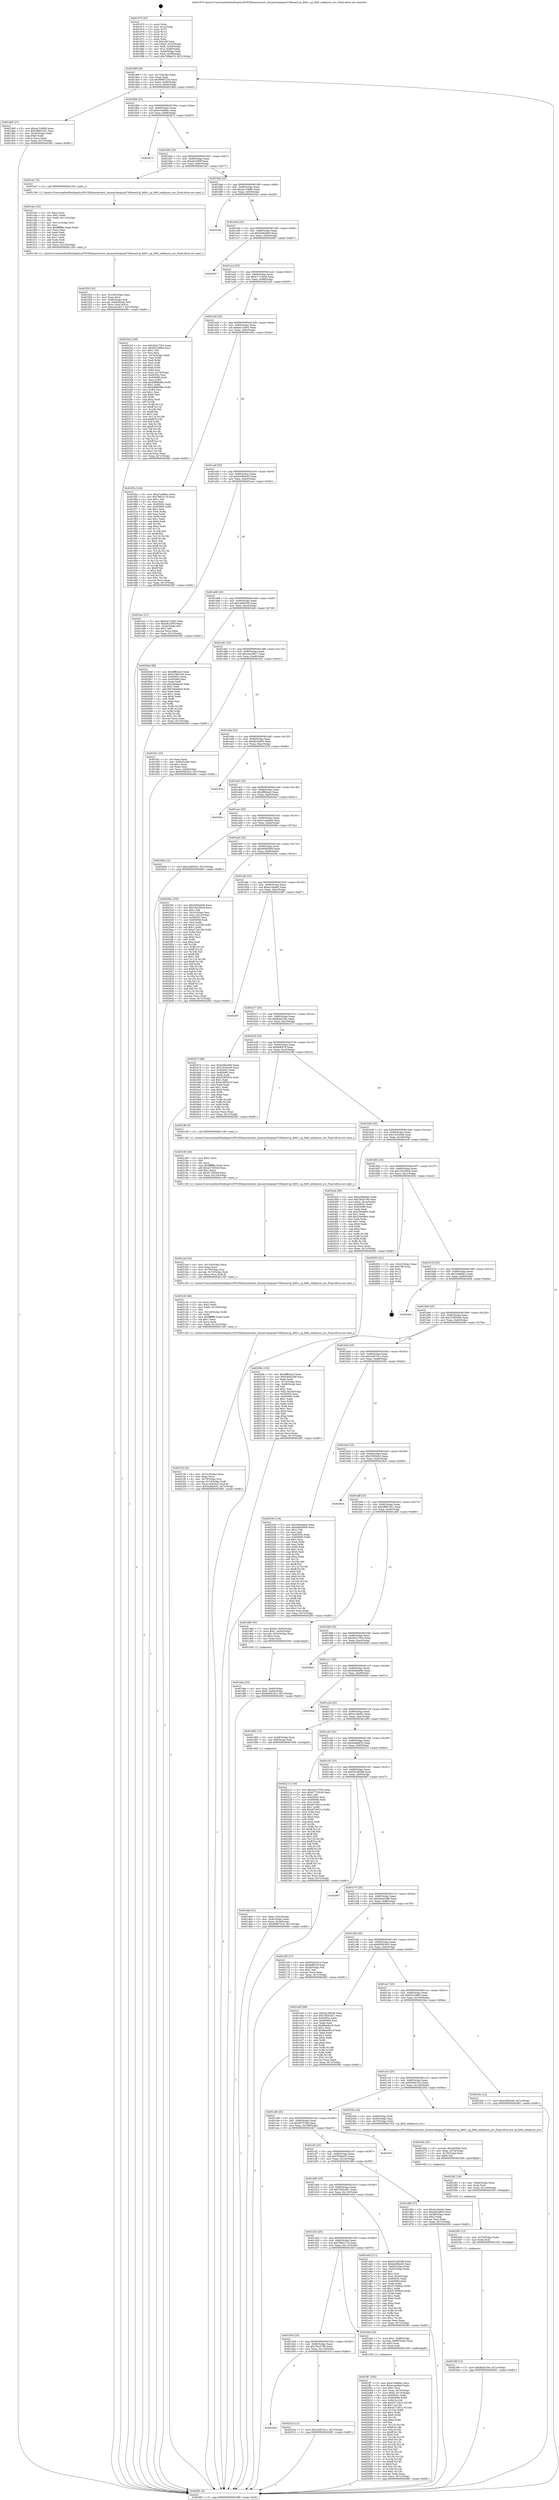 digraph "0x401970" {
  label = "0x401970 (/mnt/c/Users/mathe/Desktop/tcc/POCII/binaries/extr_linuxarchmipsjz4740board-qi_lb60.c_qi_lb60_ooblayout_ecc_Final-ollvm.out::main(0))"
  labelloc = "t"
  node[shape=record]

  Entry [label="",width=0.3,height=0.3,shape=circle,fillcolor=black,style=filled]
  "0x40199f" [label="{
     0x40199f [26]\l
     | [instrs]\l
     &nbsp;&nbsp;0x40199f \<+3\>: mov -0x7c(%rbp),%eax\l
     &nbsp;&nbsp;0x4019a2 \<+2\>: mov %eax,%ecx\l
     &nbsp;&nbsp;0x4019a4 \<+6\>: sub $0x99907254,%ecx\l
     &nbsp;&nbsp;0x4019aa \<+3\>: mov %eax,-0x80(%rbp)\l
     &nbsp;&nbsp;0x4019ad \<+6\>: mov %ecx,-0x84(%rbp)\l
     &nbsp;&nbsp;0x4019b3 \<+6\>: je 0000000000401db5 \<main+0x445\>\l
  }"]
  "0x401db5" [label="{
     0x401db5 [27]\l
     | [instrs]\l
     &nbsp;&nbsp;0x401db5 \<+5\>: mov $0xaa7c3b9b,%eax\l
     &nbsp;&nbsp;0x401dba \<+5\>: mov $0x29897a51,%ecx\l
     &nbsp;&nbsp;0x401dbf \<+3\>: mov -0x34(%rbp),%edx\l
     &nbsp;&nbsp;0x401dc2 \<+3\>: cmp $0x0,%edx\l
     &nbsp;&nbsp;0x401dc5 \<+3\>: cmove %ecx,%eax\l
     &nbsp;&nbsp;0x401dc8 \<+3\>: mov %eax,-0x7c(%rbp)\l
     &nbsp;&nbsp;0x401dcb \<+5\>: jmp 00000000004026f1 \<main+0xd81\>\l
  }"]
  "0x4019b9" [label="{
     0x4019b9 [25]\l
     | [instrs]\l
     &nbsp;&nbsp;0x4019b9 \<+5\>: jmp 00000000004019be \<main+0x4e\>\l
     &nbsp;&nbsp;0x4019be \<+3\>: mov -0x80(%rbp),%eax\l
     &nbsp;&nbsp;0x4019c1 \<+5\>: sub $0xa7e468ec,%eax\l
     &nbsp;&nbsp;0x4019c6 \<+6\>: mov %eax,-0x88(%rbp)\l
     &nbsp;&nbsp;0x4019cc \<+6\>: je 0000000000402673 \<main+0xd03\>\l
  }"]
  Exit [label="",width=0.3,height=0.3,shape=circle,fillcolor=black,style=filled,peripheries=2]
  "0x402673" [label="{
     0x402673\l
  }", style=dashed]
  "0x4019d2" [label="{
     0x4019d2 [25]\l
     | [instrs]\l
     &nbsp;&nbsp;0x4019d2 \<+5\>: jmp 00000000004019d7 \<main+0x67\>\l
     &nbsp;&nbsp;0x4019d7 \<+3\>: mov -0x80(%rbp),%eax\l
     &nbsp;&nbsp;0x4019da \<+5\>: sub $0xa8c25f5f,%eax\l
     &nbsp;&nbsp;0x4019df \<+6\>: mov %eax,-0x8c(%rbp)\l
     &nbsp;&nbsp;0x4019e5 \<+6\>: je 0000000000401ee7 \<main+0x577\>\l
  }"]
  "0x401d56" [label="{
     0x401d56\l
  }", style=dashed]
  "0x401ee7" [label="{
     0x401ee7 [5]\l
     | [instrs]\l
     &nbsp;&nbsp;0x401ee7 \<+5\>: call 0000000000401160 \<next_i\>\l
     | [calls]\l
     &nbsp;&nbsp;0x401160 \{1\} (/mnt/c/Users/mathe/Desktop/tcc/POCII/binaries/extr_linuxarchmipsjz4740board-qi_lb60.c_qi_lb60_ooblayout_ecc_Final-ollvm.out::next_i)\l
  }"]
  "0x4019eb" [label="{
     0x4019eb [25]\l
     | [instrs]\l
     &nbsp;&nbsp;0x4019eb \<+5\>: jmp 00000000004019f0 \<main+0x80\>\l
     &nbsp;&nbsp;0x4019f0 \<+3\>: mov -0x80(%rbp),%eax\l
     &nbsp;&nbsp;0x4019f3 \<+5\>: sub $0xaa7c3b9b,%eax\l
     &nbsp;&nbsp;0x4019f8 \<+6\>: mov %eax,-0x90(%rbp)\l
     &nbsp;&nbsp;0x4019fe \<+6\>: je 00000000004023ab \<main+0xa3b\>\l
  }"]
  "0x40252a" [label="{
     0x40252a [12]\l
     | [instrs]\l
     &nbsp;&nbsp;0x40252a \<+7\>: movl $0x24d57b1c,-0x7c(%rbp)\l
     &nbsp;&nbsp;0x402531 \<+5\>: jmp 00000000004026f1 \<main+0xd81\>\l
  }"]
  "0x4023ab" [label="{
     0x4023ab\l
  }", style=dashed]
  "0x401a04" [label="{
     0x401a04 [25]\l
     | [instrs]\l
     &nbsp;&nbsp;0x401a04 \<+5\>: jmp 0000000000401a09 \<main+0x99\>\l
     &nbsp;&nbsp;0x401a09 \<+3\>: mov -0x80(%rbp),%eax\l
     &nbsp;&nbsp;0x401a0c \<+5\>: sub $0xb29ee0b0,%eax\l
     &nbsp;&nbsp;0x401a11 \<+6\>: mov %eax,-0x94(%rbp)\l
     &nbsp;&nbsp;0x401a17 \<+6\>: je 00000000004026d7 \<main+0xd67\>\l
  }"]
  "0x40239f" [label="{
     0x40239f [12]\l
     | [instrs]\l
     &nbsp;&nbsp;0x40239f \<+7\>: movl $0xfbad15bc,-0x7c(%rbp)\l
     &nbsp;&nbsp;0x4023a6 \<+5\>: jmp 00000000004026f1 \<main+0xd81\>\l
  }"]
  "0x4026d7" [label="{
     0x4026d7\l
  }", style=dashed]
  "0x401a1d" [label="{
     0x401a1d [25]\l
     | [instrs]\l
     &nbsp;&nbsp;0x401a1d \<+5\>: jmp 0000000000401a22 \<main+0xb2\>\l
     &nbsp;&nbsp;0x401a22 \<+3\>: mov -0x80(%rbp),%eax\l
     &nbsp;&nbsp;0x401a25 \<+5\>: sub $0xb7715b3d,%eax\l
     &nbsp;&nbsp;0x401a2a \<+6\>: mov %eax,-0x98(%rbp)\l
     &nbsp;&nbsp;0x401a30 \<+6\>: je 00000000004022a5 \<main+0x935\>\l
  }"]
  "0x402393" [label="{
     0x402393 [12]\l
     | [instrs]\l
     &nbsp;&nbsp;0x402393 \<+4\>: mov -0x70(%rbp),%rdx\l
     &nbsp;&nbsp;0x402397 \<+3\>: mov %rdx,%rdi\l
     &nbsp;&nbsp;0x40239a \<+5\>: call 0000000000401030 \<free@plt\>\l
     | [calls]\l
     &nbsp;&nbsp;0x401030 \{1\} (unknown)\l
  }"]
  "0x4022a5" [label="{
     0x4022a5 [169]\l
     | [instrs]\l
     &nbsp;&nbsp;0x4022a5 \<+5\>: mov $0x2b5c7554,%eax\l
     &nbsp;&nbsp;0x4022aa \<+5\>: mov $0x6321f9b0,%ecx\l
     &nbsp;&nbsp;0x4022af \<+2\>: mov $0x1,%dl\l
     &nbsp;&nbsp;0x4022b1 \<+2\>: xor %esi,%esi\l
     &nbsp;&nbsp;0x4022b3 \<+3\>: mov -0x74(%rbp),%edi\l
     &nbsp;&nbsp;0x4022b6 \<+3\>: mov %esi,%r8d\l
     &nbsp;&nbsp;0x4022b9 \<+3\>: sub %edi,%r8d\l
     &nbsp;&nbsp;0x4022bc \<+2\>: mov %esi,%edi\l
     &nbsp;&nbsp;0x4022be \<+3\>: sub $0x1,%edi\l
     &nbsp;&nbsp;0x4022c1 \<+3\>: add %edi,%r8d\l
     &nbsp;&nbsp;0x4022c4 \<+3\>: sub %r8d,%esi\l
     &nbsp;&nbsp;0x4022c7 \<+3\>: mov %esi,-0x74(%rbp)\l
     &nbsp;&nbsp;0x4022ca \<+7\>: mov 0x40505c,%esi\l
     &nbsp;&nbsp;0x4022d1 \<+7\>: mov 0x405060,%edi\l
     &nbsp;&nbsp;0x4022d8 \<+3\>: mov %esi,%r8d\l
     &nbsp;&nbsp;0x4022db \<+7\>: add $0xb988bd8a,%r8d\l
     &nbsp;&nbsp;0x4022e2 \<+4\>: sub $0x1,%r8d\l
     &nbsp;&nbsp;0x4022e6 \<+7\>: sub $0xb988bd8a,%r8d\l
     &nbsp;&nbsp;0x4022ed \<+4\>: imul %r8d,%esi\l
     &nbsp;&nbsp;0x4022f1 \<+3\>: and $0x1,%esi\l
     &nbsp;&nbsp;0x4022f4 \<+3\>: cmp $0x0,%esi\l
     &nbsp;&nbsp;0x4022f7 \<+4\>: sete %r9b\l
     &nbsp;&nbsp;0x4022fb \<+3\>: cmp $0xa,%edi\l
     &nbsp;&nbsp;0x4022fe \<+4\>: setl %r10b\l
     &nbsp;&nbsp;0x402302 \<+3\>: mov %r9b,%r11b\l
     &nbsp;&nbsp;0x402305 \<+4\>: xor $0xff,%r11b\l
     &nbsp;&nbsp;0x402309 \<+3\>: mov %r10b,%bl\l
     &nbsp;&nbsp;0x40230c \<+3\>: xor $0xff,%bl\l
     &nbsp;&nbsp;0x40230f \<+3\>: xor $0x1,%dl\l
     &nbsp;&nbsp;0x402312 \<+3\>: mov %r11b,%r14b\l
     &nbsp;&nbsp;0x402315 \<+4\>: and $0xff,%r14b\l
     &nbsp;&nbsp;0x402319 \<+3\>: and %dl,%r9b\l
     &nbsp;&nbsp;0x40231c \<+3\>: mov %bl,%r15b\l
     &nbsp;&nbsp;0x40231f \<+4\>: and $0xff,%r15b\l
     &nbsp;&nbsp;0x402323 \<+3\>: and %dl,%r10b\l
     &nbsp;&nbsp;0x402326 \<+3\>: or %r9b,%r14b\l
     &nbsp;&nbsp;0x402329 \<+3\>: or %r10b,%r15b\l
     &nbsp;&nbsp;0x40232c \<+3\>: xor %r15b,%r14b\l
     &nbsp;&nbsp;0x40232f \<+3\>: or %bl,%r11b\l
     &nbsp;&nbsp;0x402332 \<+4\>: xor $0xff,%r11b\l
     &nbsp;&nbsp;0x402336 \<+3\>: or $0x1,%dl\l
     &nbsp;&nbsp;0x402339 \<+3\>: and %dl,%r11b\l
     &nbsp;&nbsp;0x40233c \<+3\>: or %r11b,%r14b\l
     &nbsp;&nbsp;0x40233f \<+4\>: test $0x1,%r14b\l
     &nbsp;&nbsp;0x402343 \<+3\>: cmovne %ecx,%eax\l
     &nbsp;&nbsp;0x402346 \<+3\>: mov %eax,-0x7c(%rbp)\l
     &nbsp;&nbsp;0x402349 \<+5\>: jmp 00000000004026f1 \<main+0xd81\>\l
  }"]
  "0x401a36" [label="{
     0x401a36 [25]\l
     | [instrs]\l
     &nbsp;&nbsp;0x401a36 \<+5\>: jmp 0000000000401a3b \<main+0xcb\>\l
     &nbsp;&nbsp;0x401a3b \<+3\>: mov -0x80(%rbp),%eax\l
     &nbsp;&nbsp;0x401a3e \<+5\>: sub $0xbac7a403,%eax\l
     &nbsp;&nbsp;0x401a43 \<+6\>: mov %eax,-0x9c(%rbp)\l
     &nbsp;&nbsp;0x401a49 \<+6\>: je 0000000000401f5a \<main+0x5ea\>\l
  }"]
  "0x402381" [label="{
     0x402381 [18]\l
     | [instrs]\l
     &nbsp;&nbsp;0x402381 \<+4\>: mov -0x60(%rbp),%rdx\l
     &nbsp;&nbsp;0x402385 \<+3\>: mov %rdx,%rdi\l
     &nbsp;&nbsp;0x402388 \<+6\>: mov %eax,-0x130(%rbp)\l
     &nbsp;&nbsp;0x40238e \<+5\>: call 0000000000401030 \<free@plt\>\l
     | [calls]\l
     &nbsp;&nbsp;0x401030 \{1\} (unknown)\l
  }"]
  "0x401f5a" [label="{
     0x401f5a [134]\l
     | [instrs]\l
     &nbsp;&nbsp;0x401f5a \<+5\>: mov $0xa7e468ec,%eax\l
     &nbsp;&nbsp;0x401f5f \<+5\>: mov $0x78651c7d,%ecx\l
     &nbsp;&nbsp;0x401f64 \<+2\>: mov $0x1,%dl\l
     &nbsp;&nbsp;0x401f66 \<+2\>: xor %esi,%esi\l
     &nbsp;&nbsp;0x401f68 \<+7\>: mov 0x40505c,%edi\l
     &nbsp;&nbsp;0x401f6f \<+8\>: mov 0x405060,%r8d\l
     &nbsp;&nbsp;0x401f77 \<+3\>: sub $0x1,%esi\l
     &nbsp;&nbsp;0x401f7a \<+3\>: mov %edi,%r9d\l
     &nbsp;&nbsp;0x401f7d \<+3\>: add %esi,%r9d\l
     &nbsp;&nbsp;0x401f80 \<+4\>: imul %r9d,%edi\l
     &nbsp;&nbsp;0x401f84 \<+3\>: and $0x1,%edi\l
     &nbsp;&nbsp;0x401f87 \<+3\>: cmp $0x0,%edi\l
     &nbsp;&nbsp;0x401f8a \<+4\>: sete %r10b\l
     &nbsp;&nbsp;0x401f8e \<+4\>: cmp $0xa,%r8d\l
     &nbsp;&nbsp;0x401f92 \<+4\>: setl %r11b\l
     &nbsp;&nbsp;0x401f96 \<+3\>: mov %r10b,%bl\l
     &nbsp;&nbsp;0x401f99 \<+3\>: xor $0xff,%bl\l
     &nbsp;&nbsp;0x401f9c \<+3\>: mov %r11b,%r14b\l
     &nbsp;&nbsp;0x401f9f \<+4\>: xor $0xff,%r14b\l
     &nbsp;&nbsp;0x401fa3 \<+3\>: xor $0x1,%dl\l
     &nbsp;&nbsp;0x401fa6 \<+3\>: mov %bl,%r15b\l
     &nbsp;&nbsp;0x401fa9 \<+4\>: and $0xff,%r15b\l
     &nbsp;&nbsp;0x401fad \<+3\>: and %dl,%r10b\l
     &nbsp;&nbsp;0x401fb0 \<+3\>: mov %r14b,%r12b\l
     &nbsp;&nbsp;0x401fb3 \<+4\>: and $0xff,%r12b\l
     &nbsp;&nbsp;0x401fb7 \<+3\>: and %dl,%r11b\l
     &nbsp;&nbsp;0x401fba \<+3\>: or %r10b,%r15b\l
     &nbsp;&nbsp;0x401fbd \<+3\>: or %r11b,%r12b\l
     &nbsp;&nbsp;0x401fc0 \<+3\>: xor %r12b,%r15b\l
     &nbsp;&nbsp;0x401fc3 \<+3\>: or %r14b,%bl\l
     &nbsp;&nbsp;0x401fc6 \<+3\>: xor $0xff,%bl\l
     &nbsp;&nbsp;0x401fc9 \<+3\>: or $0x1,%dl\l
     &nbsp;&nbsp;0x401fcc \<+2\>: and %dl,%bl\l
     &nbsp;&nbsp;0x401fce \<+3\>: or %bl,%r15b\l
     &nbsp;&nbsp;0x401fd1 \<+4\>: test $0x1,%r15b\l
     &nbsp;&nbsp;0x401fd5 \<+3\>: cmovne %ecx,%eax\l
     &nbsp;&nbsp;0x401fd8 \<+3\>: mov %eax,-0x7c(%rbp)\l
     &nbsp;&nbsp;0x401fdb \<+5\>: jmp 00000000004026f1 \<main+0xd81\>\l
  }"]
  "0x401a4f" [label="{
     0x401a4f [25]\l
     | [instrs]\l
     &nbsp;&nbsp;0x401a4f \<+5\>: jmp 0000000000401a54 \<main+0xe4\>\l
     &nbsp;&nbsp;0x401a54 \<+3\>: mov -0x80(%rbp),%eax\l
     &nbsp;&nbsp;0x401a57 \<+5\>: sub $0xbe56be40,%eax\l
     &nbsp;&nbsp;0x401a5c \<+6\>: mov %eax,-0xa0(%rbp)\l
     &nbsp;&nbsp;0x401a62 \<+6\>: je 0000000000401ecc \<main+0x55c\>\l
  }"]
  "0x40236a" [label="{
     0x40236a [23]\l
     | [instrs]\l
     &nbsp;&nbsp;0x40236a \<+10\>: movabs $0x4030b6,%rdi\l
     &nbsp;&nbsp;0x402374 \<+3\>: mov %eax,-0x78(%rbp)\l
     &nbsp;&nbsp;0x402377 \<+3\>: mov -0x78(%rbp),%esi\l
     &nbsp;&nbsp;0x40237a \<+2\>: mov $0x0,%al\l
     &nbsp;&nbsp;0x40237c \<+5\>: call 0000000000401040 \<printf@plt\>\l
     | [calls]\l
     &nbsp;&nbsp;0x401040 \{1\} (unknown)\l
  }"]
  "0x401ecc" [label="{
     0x401ecc [27]\l
     | [instrs]\l
     &nbsp;&nbsp;0x401ecc \<+5\>: mov $0xbac7a403,%eax\l
     &nbsp;&nbsp;0x401ed1 \<+5\>: mov $0xa8c25f5f,%ecx\l
     &nbsp;&nbsp;0x401ed6 \<+3\>: mov -0x2e(%rbp),%dl\l
     &nbsp;&nbsp;0x401ed9 \<+3\>: test $0x1,%dl\l
     &nbsp;&nbsp;0x401edc \<+3\>: cmovne %ecx,%eax\l
     &nbsp;&nbsp;0x401edf \<+3\>: mov %eax,-0x7c(%rbp)\l
     &nbsp;&nbsp;0x401ee2 \<+5\>: jmp 00000000004026f1 \<main+0xd81\>\l
  }"]
  "0x401a68" [label="{
     0x401a68 [25]\l
     | [instrs]\l
     &nbsp;&nbsp;0x401a68 \<+5\>: jmp 0000000000401a6d \<main+0xfd\>\l
     &nbsp;&nbsp;0x401a6d \<+3\>: mov -0x80(%rbp),%eax\l
     &nbsp;&nbsp;0x401a70 \<+5\>: sub $0xc46f4340,%eax\l
     &nbsp;&nbsp;0x401a75 \<+6\>: mov %eax,-0xa4(%rbp)\l
     &nbsp;&nbsp;0x401a7b \<+6\>: je 00000000004020a6 \<main+0x736\>\l
  }"]
  "0x4021f4" [label="{
     0x4021f4 [33]\l
     | [instrs]\l
     &nbsp;&nbsp;0x4021f4 \<+6\>: mov -0x12c(%rbp),%ecx\l
     &nbsp;&nbsp;0x4021fa \<+3\>: imul %eax,%ecx\l
     &nbsp;&nbsp;0x4021fd \<+4\>: mov -0x70(%rbp),%rsi\l
     &nbsp;&nbsp;0x402201 \<+4\>: movslq -0x74(%rbp),%rdi\l
     &nbsp;&nbsp;0x402205 \<+4\>: mov %ecx,0x4(%rsi,%rdi,8)\l
     &nbsp;&nbsp;0x402209 \<+7\>: movl $0x5adde635,-0x7c(%rbp)\l
     &nbsp;&nbsp;0x402210 \<+5\>: jmp 00000000004026f1 \<main+0xd81\>\l
  }"]
  "0x4020a6" [label="{
     0x4020a6 [88]\l
     | [instrs]\l
     &nbsp;&nbsp;0x4020a6 \<+5\>: mov $0xdff62ee3,%eax\l
     &nbsp;&nbsp;0x4020ab \<+5\>: mov $0x21965428,%ecx\l
     &nbsp;&nbsp;0x4020b0 \<+7\>: mov 0x40505c,%edx\l
     &nbsp;&nbsp;0x4020b7 \<+7\>: mov 0x405060,%esi\l
     &nbsp;&nbsp;0x4020be \<+2\>: mov %edx,%edi\l
     &nbsp;&nbsp;0x4020c0 \<+6\>: sub $0x340a6ea0,%edi\l
     &nbsp;&nbsp;0x4020c6 \<+3\>: sub $0x1,%edi\l
     &nbsp;&nbsp;0x4020c9 \<+6\>: add $0x340a6ea0,%edi\l
     &nbsp;&nbsp;0x4020cf \<+3\>: imul %edi,%edx\l
     &nbsp;&nbsp;0x4020d2 \<+3\>: and $0x1,%edx\l
     &nbsp;&nbsp;0x4020d5 \<+3\>: cmp $0x0,%edx\l
     &nbsp;&nbsp;0x4020d8 \<+4\>: sete %r8b\l
     &nbsp;&nbsp;0x4020dc \<+3\>: cmp $0xa,%esi\l
     &nbsp;&nbsp;0x4020df \<+4\>: setl %r9b\l
     &nbsp;&nbsp;0x4020e3 \<+3\>: mov %r8b,%r10b\l
     &nbsp;&nbsp;0x4020e6 \<+3\>: and %r9b,%r10b\l
     &nbsp;&nbsp;0x4020e9 \<+3\>: xor %r9b,%r8b\l
     &nbsp;&nbsp;0x4020ec \<+3\>: or %r8b,%r10b\l
     &nbsp;&nbsp;0x4020ef \<+4\>: test $0x1,%r10b\l
     &nbsp;&nbsp;0x4020f3 \<+3\>: cmovne %ecx,%eax\l
     &nbsp;&nbsp;0x4020f6 \<+3\>: mov %eax,-0x7c(%rbp)\l
     &nbsp;&nbsp;0x4020f9 \<+5\>: jmp 00000000004026f1 \<main+0xd81\>\l
  }"]
  "0x401a81" [label="{
     0x401a81 [25]\l
     | [instrs]\l
     &nbsp;&nbsp;0x401a81 \<+5\>: jmp 0000000000401a86 \<main+0x116\>\l
     &nbsp;&nbsp;0x401a86 \<+3\>: mov -0x80(%rbp),%eax\l
     &nbsp;&nbsp;0x401a89 \<+5\>: sub $0xce416817,%eax\l
     &nbsp;&nbsp;0x401a8e \<+6\>: mov %eax,-0xa8(%rbp)\l
     &nbsp;&nbsp;0x401a94 \<+6\>: je 0000000000401f41 \<main+0x5d1\>\l
  }"]
  "0x4021c6" [label="{
     0x4021c6 [46]\l
     | [instrs]\l
     &nbsp;&nbsp;0x4021c6 \<+2\>: xor %ecx,%ecx\l
     &nbsp;&nbsp;0x4021c8 \<+5\>: mov $0x2,%edx\l
     &nbsp;&nbsp;0x4021cd \<+6\>: mov %edx,-0x128(%rbp)\l
     &nbsp;&nbsp;0x4021d3 \<+1\>: cltd\l
     &nbsp;&nbsp;0x4021d4 \<+7\>: mov -0x128(%rbp),%r8d\l
     &nbsp;&nbsp;0x4021db \<+3\>: idiv %r8d\l
     &nbsp;&nbsp;0x4021de \<+6\>: imul $0xfffffffe,%edx,%edx\l
     &nbsp;&nbsp;0x4021e4 \<+3\>: sub $0x1,%ecx\l
     &nbsp;&nbsp;0x4021e7 \<+2\>: sub %ecx,%edx\l
     &nbsp;&nbsp;0x4021e9 \<+6\>: mov %edx,-0x12c(%rbp)\l
     &nbsp;&nbsp;0x4021ef \<+5\>: call 0000000000401160 \<next_i\>\l
     | [calls]\l
     &nbsp;&nbsp;0x401160 \{1\} (/mnt/c/Users/mathe/Desktop/tcc/POCII/binaries/extr_linuxarchmipsjz4740board-qi_lb60.c_qi_lb60_ooblayout_ecc_Final-ollvm.out::next_i)\l
  }"]
  "0x401f41" [label="{
     0x401f41 [25]\l
     | [instrs]\l
     &nbsp;&nbsp;0x401f41 \<+2\>: xor %eax,%eax\l
     &nbsp;&nbsp;0x401f43 \<+3\>: mov -0x64(%rbp),%ecx\l
     &nbsp;&nbsp;0x401f46 \<+3\>: sub $0x1,%eax\l
     &nbsp;&nbsp;0x401f49 \<+2\>: sub %eax,%ecx\l
     &nbsp;&nbsp;0x401f4b \<+3\>: mov %ecx,-0x64(%rbp)\l
     &nbsp;&nbsp;0x401f4e \<+7\>: movl $0x605816c5,-0x7c(%rbp)\l
     &nbsp;&nbsp;0x401f55 \<+5\>: jmp 00000000004026f1 \<main+0xd81\>\l
  }"]
  "0x401a9a" [label="{
     0x401a9a [25]\l
     | [instrs]\l
     &nbsp;&nbsp;0x401a9a \<+5\>: jmp 0000000000401a9f \<main+0x12f\>\l
     &nbsp;&nbsp;0x401a9f \<+3\>: mov -0x80(%rbp),%eax\l
     &nbsp;&nbsp;0x401aa2 \<+5\>: sub $0xdf25a605,%eax\l
     &nbsp;&nbsp;0x401aa7 \<+6\>: mov %eax,-0xac(%rbp)\l
     &nbsp;&nbsp;0x401aad \<+6\>: je 0000000000401d7b \<main+0x40b\>\l
  }"]
  "0x4021ad" [label="{
     0x4021ad [25]\l
     | [instrs]\l
     &nbsp;&nbsp;0x4021ad \<+6\>: mov -0x124(%rbp),%ecx\l
     &nbsp;&nbsp;0x4021b3 \<+3\>: imul %eax,%ecx\l
     &nbsp;&nbsp;0x4021b6 \<+4\>: mov -0x70(%rbp),%rsi\l
     &nbsp;&nbsp;0x4021ba \<+4\>: movslq -0x74(%rbp),%rdi\l
     &nbsp;&nbsp;0x4021be \<+3\>: mov %ecx,(%rsi,%rdi,8)\l
     &nbsp;&nbsp;0x4021c1 \<+5\>: call 0000000000401160 \<next_i\>\l
     | [calls]\l
     &nbsp;&nbsp;0x401160 \{1\} (/mnt/c/Users/mathe/Desktop/tcc/POCII/binaries/extr_linuxarchmipsjz4740board-qi_lb60.c_qi_lb60_ooblayout_ecc_Final-ollvm.out::next_i)\l
  }"]
  "0x401d7b" [label="{
     0x401d7b\l
  }", style=dashed]
  "0x401ab3" [label="{
     0x401ab3 [25]\l
     | [instrs]\l
     &nbsp;&nbsp;0x401ab3 \<+5\>: jmp 0000000000401ab8 \<main+0x148\>\l
     &nbsp;&nbsp;0x401ab8 \<+3\>: mov -0x80(%rbp),%eax\l
     &nbsp;&nbsp;0x401abb \<+5\>: sub $0xdff62ee3,%eax\l
     &nbsp;&nbsp;0x401ac0 \<+6\>: mov %eax,-0xb0(%rbp)\l
     &nbsp;&nbsp;0x401ac6 \<+6\>: je 00000000004026a1 \<main+0xd31\>\l
  }"]
  "0x402185" [label="{
     0x402185 [40]\l
     | [instrs]\l
     &nbsp;&nbsp;0x402185 \<+5\>: mov $0x2,%ecx\l
     &nbsp;&nbsp;0x40218a \<+1\>: cltd\l
     &nbsp;&nbsp;0x40218b \<+2\>: idiv %ecx\l
     &nbsp;&nbsp;0x40218d \<+6\>: imul $0xfffffffe,%edx,%ecx\l
     &nbsp;&nbsp;0x402193 \<+6\>: add $0x4272834d,%ecx\l
     &nbsp;&nbsp;0x402199 \<+3\>: add $0x1,%ecx\l
     &nbsp;&nbsp;0x40219c \<+6\>: sub $0x4272834d,%ecx\l
     &nbsp;&nbsp;0x4021a2 \<+6\>: mov %ecx,-0x124(%rbp)\l
     &nbsp;&nbsp;0x4021a8 \<+5\>: call 0000000000401160 \<next_i\>\l
     | [calls]\l
     &nbsp;&nbsp;0x401160 \{1\} (/mnt/c/Users/mathe/Desktop/tcc/POCII/binaries/extr_linuxarchmipsjz4740board-qi_lb60.c_qi_lb60_ooblayout_ecc_Final-ollvm.out::next_i)\l
  }"]
  "0x4026a1" [label="{
     0x4026a1\l
  }", style=dashed]
  "0x401acc" [label="{
     0x401acc [25]\l
     | [instrs]\l
     &nbsp;&nbsp;0x401acc \<+5\>: jmp 0000000000401ad1 \<main+0x161\>\l
     &nbsp;&nbsp;0x401ad1 \<+3\>: mov -0x80(%rbp),%eax\l
     &nbsp;&nbsp;0x401ad4 \<+5\>: sub $0xe1aa36e9,%eax\l
     &nbsp;&nbsp;0x401ad9 \<+6\>: mov %eax,-0xb4(%rbp)\l
     &nbsp;&nbsp;0x401adf \<+6\>: je 000000000040209a \<main+0x72a\>\l
  }"]
  "0x401ff7" [label="{
     0x401ff7 [163]\l
     | [instrs]\l
     &nbsp;&nbsp;0x401ff7 \<+5\>: mov $0xa7e468ec,%ecx\l
     &nbsp;&nbsp;0x401ffc \<+5\>: mov $0xe1aa36e9,%edx\l
     &nbsp;&nbsp;0x402001 \<+3\>: mov $0x1,%sil\l
     &nbsp;&nbsp;0x402004 \<+4\>: mov %rax,-0x70(%rbp)\l
     &nbsp;&nbsp;0x402008 \<+7\>: movl $0x0,-0x74(%rbp)\l
     &nbsp;&nbsp;0x40200f \<+8\>: mov 0x40505c,%r8d\l
     &nbsp;&nbsp;0x402017 \<+8\>: mov 0x405060,%r9d\l
     &nbsp;&nbsp;0x40201f \<+3\>: mov %r8d,%r10d\l
     &nbsp;&nbsp;0x402022 \<+7\>: add $0xa5714b1c,%r10d\l
     &nbsp;&nbsp;0x402029 \<+4\>: sub $0x1,%r10d\l
     &nbsp;&nbsp;0x40202d \<+7\>: sub $0xa5714b1c,%r10d\l
     &nbsp;&nbsp;0x402034 \<+4\>: imul %r10d,%r8d\l
     &nbsp;&nbsp;0x402038 \<+4\>: and $0x1,%r8d\l
     &nbsp;&nbsp;0x40203c \<+4\>: cmp $0x0,%r8d\l
     &nbsp;&nbsp;0x402040 \<+4\>: sete %r11b\l
     &nbsp;&nbsp;0x402044 \<+4\>: cmp $0xa,%r9d\l
     &nbsp;&nbsp;0x402048 \<+3\>: setl %bl\l
     &nbsp;&nbsp;0x40204b \<+3\>: mov %r11b,%r14b\l
     &nbsp;&nbsp;0x40204e \<+4\>: xor $0xff,%r14b\l
     &nbsp;&nbsp;0x402052 \<+3\>: mov %bl,%r15b\l
     &nbsp;&nbsp;0x402055 \<+4\>: xor $0xff,%r15b\l
     &nbsp;&nbsp;0x402059 \<+4\>: xor $0x0,%sil\l
     &nbsp;&nbsp;0x40205d \<+3\>: mov %r14b,%r12b\l
     &nbsp;&nbsp;0x402060 \<+4\>: and $0x0,%r12b\l
     &nbsp;&nbsp;0x402064 \<+3\>: and %sil,%r11b\l
     &nbsp;&nbsp;0x402067 \<+3\>: mov %r15b,%r13b\l
     &nbsp;&nbsp;0x40206a \<+4\>: and $0x0,%r13b\l
     &nbsp;&nbsp;0x40206e \<+3\>: and %sil,%bl\l
     &nbsp;&nbsp;0x402071 \<+3\>: or %r11b,%r12b\l
     &nbsp;&nbsp;0x402074 \<+3\>: or %bl,%r13b\l
     &nbsp;&nbsp;0x402077 \<+3\>: xor %r13b,%r12b\l
     &nbsp;&nbsp;0x40207a \<+3\>: or %r15b,%r14b\l
     &nbsp;&nbsp;0x40207d \<+4\>: xor $0xff,%r14b\l
     &nbsp;&nbsp;0x402081 \<+4\>: or $0x0,%sil\l
     &nbsp;&nbsp;0x402085 \<+3\>: and %sil,%r14b\l
     &nbsp;&nbsp;0x402088 \<+3\>: or %r14b,%r12b\l
     &nbsp;&nbsp;0x40208b \<+4\>: test $0x1,%r12b\l
     &nbsp;&nbsp;0x40208f \<+3\>: cmovne %edx,%ecx\l
     &nbsp;&nbsp;0x402092 \<+3\>: mov %ecx,-0x7c(%rbp)\l
     &nbsp;&nbsp;0x402095 \<+5\>: jmp 00000000004026f1 \<main+0xd81\>\l
  }"]
  "0x40209a" [label="{
     0x40209a [12]\l
     | [instrs]\l
     &nbsp;&nbsp;0x40209a \<+7\>: movl $0xc46f4340,-0x7c(%rbp)\l
     &nbsp;&nbsp;0x4020a1 \<+5\>: jmp 00000000004026f1 \<main+0xd81\>\l
  }"]
  "0x401ae5" [label="{
     0x401ae5 [25]\l
     | [instrs]\l
     &nbsp;&nbsp;0x401ae5 \<+5\>: jmp 0000000000401aea \<main+0x17a\>\l
     &nbsp;&nbsp;0x401aea \<+3\>: mov -0x80(%rbp),%eax\l
     &nbsp;&nbsp;0x401aed \<+5\>: sub $0xe60b5609,%eax\l
     &nbsp;&nbsp;0x401af2 \<+6\>: mov %eax,-0xb8(%rbp)\l
     &nbsp;&nbsp;0x401af8 \<+6\>: je 00000000004025bc \<main+0xc4c\>\l
  }"]
  "0x401d3d" [label="{
     0x401d3d [25]\l
     | [instrs]\l
     &nbsp;&nbsp;0x401d3d \<+5\>: jmp 0000000000401d42 \<main+0x3d2\>\l
     &nbsp;&nbsp;0x401d42 \<+3\>: mov -0x80(%rbp),%eax\l
     &nbsp;&nbsp;0x401d45 \<+5\>: sub $0x7f4cb799,%eax\l
     &nbsp;&nbsp;0x401d4a \<+6\>: mov %eax,-0x118(%rbp)\l
     &nbsp;&nbsp;0x401d50 \<+6\>: je 000000000040252a \<main+0xbba\>\l
  }"]
  "0x4025bc" [label="{
     0x4025bc [150]\l
     | [instrs]\l
     &nbsp;&nbsp;0x4025bc \<+5\>: mov $0x4260ab9e,%eax\l
     &nbsp;&nbsp;0x4025c1 \<+5\>: mov $0x192294c8,%ecx\l
     &nbsp;&nbsp;0x4025c6 \<+2\>: mov $0x1,%dl\l
     &nbsp;&nbsp;0x4025c8 \<+3\>: mov -0x3c(%rbp),%esi\l
     &nbsp;&nbsp;0x4025cb \<+3\>: mov %esi,-0x2c(%rbp)\l
     &nbsp;&nbsp;0x4025ce \<+7\>: mov 0x40505c,%esi\l
     &nbsp;&nbsp;0x4025d5 \<+7\>: mov 0x405060,%edi\l
     &nbsp;&nbsp;0x4025dc \<+3\>: mov %esi,%r8d\l
     &nbsp;&nbsp;0x4025df \<+7\>: add $0xa71e218b,%r8d\l
     &nbsp;&nbsp;0x4025e6 \<+4\>: sub $0x1,%r8d\l
     &nbsp;&nbsp;0x4025ea \<+7\>: sub $0xa71e218b,%r8d\l
     &nbsp;&nbsp;0x4025f1 \<+4\>: imul %r8d,%esi\l
     &nbsp;&nbsp;0x4025f5 \<+3\>: and $0x1,%esi\l
     &nbsp;&nbsp;0x4025f8 \<+3\>: cmp $0x0,%esi\l
     &nbsp;&nbsp;0x4025fb \<+4\>: sete %r9b\l
     &nbsp;&nbsp;0x4025ff \<+3\>: cmp $0xa,%edi\l
     &nbsp;&nbsp;0x402602 \<+4\>: setl %r10b\l
     &nbsp;&nbsp;0x402606 \<+3\>: mov %r9b,%r11b\l
     &nbsp;&nbsp;0x402609 \<+4\>: xor $0xff,%r11b\l
     &nbsp;&nbsp;0x40260d \<+3\>: mov %r10b,%bl\l
     &nbsp;&nbsp;0x402610 \<+3\>: xor $0xff,%bl\l
     &nbsp;&nbsp;0x402613 \<+3\>: xor $0x1,%dl\l
     &nbsp;&nbsp;0x402616 \<+3\>: mov %r11b,%r14b\l
     &nbsp;&nbsp;0x402619 \<+4\>: and $0xff,%r14b\l
     &nbsp;&nbsp;0x40261d \<+3\>: and %dl,%r9b\l
     &nbsp;&nbsp;0x402620 \<+3\>: mov %bl,%r15b\l
     &nbsp;&nbsp;0x402623 \<+4\>: and $0xff,%r15b\l
     &nbsp;&nbsp;0x402627 \<+3\>: and %dl,%r10b\l
     &nbsp;&nbsp;0x40262a \<+3\>: or %r9b,%r14b\l
     &nbsp;&nbsp;0x40262d \<+3\>: or %r10b,%r15b\l
     &nbsp;&nbsp;0x402630 \<+3\>: xor %r15b,%r14b\l
     &nbsp;&nbsp;0x402633 \<+3\>: or %bl,%r11b\l
     &nbsp;&nbsp;0x402636 \<+4\>: xor $0xff,%r11b\l
     &nbsp;&nbsp;0x40263a \<+3\>: or $0x1,%dl\l
     &nbsp;&nbsp;0x40263d \<+3\>: and %dl,%r11b\l
     &nbsp;&nbsp;0x402640 \<+3\>: or %r11b,%r14b\l
     &nbsp;&nbsp;0x402643 \<+4\>: test $0x1,%r14b\l
     &nbsp;&nbsp;0x402647 \<+3\>: cmovne %ecx,%eax\l
     &nbsp;&nbsp;0x40264a \<+3\>: mov %eax,-0x7c(%rbp)\l
     &nbsp;&nbsp;0x40264d \<+5\>: jmp 00000000004026f1 \<main+0xd81\>\l
  }"]
  "0x401afe" [label="{
     0x401afe [25]\l
     | [instrs]\l
     &nbsp;&nbsp;0x401afe \<+5\>: jmp 0000000000401b03 \<main+0x193\>\l
     &nbsp;&nbsp;0x401b03 \<+3\>: mov -0x80(%rbp),%eax\l
     &nbsp;&nbsp;0x401b06 \<+5\>: sub $0xec18eeb5,%eax\l
     &nbsp;&nbsp;0x401b0b \<+6\>: mov %eax,-0xbc(%rbp)\l
     &nbsp;&nbsp;0x401b11 \<+6\>: je 0000000000402467 \<main+0xaf7\>\l
  }"]
  "0x401fe0" [label="{
     0x401fe0 [23]\l
     | [instrs]\l
     &nbsp;&nbsp;0x401fe0 \<+7\>: movl $0x1,-0x68(%rbp)\l
     &nbsp;&nbsp;0x401fe7 \<+4\>: movslq -0x68(%rbp),%rax\l
     &nbsp;&nbsp;0x401feb \<+4\>: shl $0x3,%rax\l
     &nbsp;&nbsp;0x401fef \<+3\>: mov %rax,%rdi\l
     &nbsp;&nbsp;0x401ff2 \<+5\>: call 0000000000401050 \<malloc@plt\>\l
     | [calls]\l
     &nbsp;&nbsp;0x401050 \{1\} (unknown)\l
  }"]
  "0x402467" [label="{
     0x402467\l
  }", style=dashed]
  "0x401b17" [label="{
     0x401b17 [25]\l
     | [instrs]\l
     &nbsp;&nbsp;0x401b17 \<+5\>: jmp 0000000000401b1c \<main+0x1ac\>\l
     &nbsp;&nbsp;0x401b1c \<+3\>: mov -0x80(%rbp),%eax\l
     &nbsp;&nbsp;0x401b1f \<+5\>: sub $0xfbad15bc,%eax\l
     &nbsp;&nbsp;0x401b24 \<+6\>: mov %eax,-0xc0(%rbp)\l
     &nbsp;&nbsp;0x401b2a \<+6\>: je 0000000000402473 \<main+0xb03\>\l
  }"]
  "0x401f20" [label="{
     0x401f20 [33]\l
     | [instrs]\l
     &nbsp;&nbsp;0x401f20 \<+6\>: mov -0x120(%rbp),%ecx\l
     &nbsp;&nbsp;0x401f26 \<+3\>: imul %eax,%ecx\l
     &nbsp;&nbsp;0x401f29 \<+4\>: mov -0x60(%rbp),%r8\l
     &nbsp;&nbsp;0x401f2d \<+4\>: movslq -0x64(%rbp),%r9\l
     &nbsp;&nbsp;0x401f31 \<+4\>: mov %ecx,(%r8,%r9,4)\l
     &nbsp;&nbsp;0x401f35 \<+7\>: movl $0xce416817,-0x7c(%rbp)\l
     &nbsp;&nbsp;0x401f3c \<+5\>: jmp 00000000004026f1 \<main+0xd81\>\l
  }"]
  "0x402473" [label="{
     0x402473 [88]\l
     | [instrs]\l
     &nbsp;&nbsp;0x402473 \<+5\>: mov $0xb29ee0b0,%eax\l
     &nbsp;&nbsp;0x402478 \<+5\>: mov $0x13c5a5e8,%ecx\l
     &nbsp;&nbsp;0x40247d \<+7\>: mov 0x40505c,%edx\l
     &nbsp;&nbsp;0x402484 \<+7\>: mov 0x405060,%esi\l
     &nbsp;&nbsp;0x40248b \<+2\>: mov %edx,%edi\l
     &nbsp;&nbsp;0x40248d \<+6\>: add $0xd1865533,%edi\l
     &nbsp;&nbsp;0x402493 \<+3\>: sub $0x1,%edi\l
     &nbsp;&nbsp;0x402496 \<+6\>: sub $0xd1865533,%edi\l
     &nbsp;&nbsp;0x40249c \<+3\>: imul %edi,%edx\l
     &nbsp;&nbsp;0x40249f \<+3\>: and $0x1,%edx\l
     &nbsp;&nbsp;0x4024a2 \<+3\>: cmp $0x0,%edx\l
     &nbsp;&nbsp;0x4024a5 \<+4\>: sete %r8b\l
     &nbsp;&nbsp;0x4024a9 \<+3\>: cmp $0xa,%esi\l
     &nbsp;&nbsp;0x4024ac \<+4\>: setl %r9b\l
     &nbsp;&nbsp;0x4024b0 \<+3\>: mov %r8b,%r10b\l
     &nbsp;&nbsp;0x4024b3 \<+3\>: and %r9b,%r10b\l
     &nbsp;&nbsp;0x4024b6 \<+3\>: xor %r9b,%r8b\l
     &nbsp;&nbsp;0x4024b9 \<+3\>: or %r8b,%r10b\l
     &nbsp;&nbsp;0x4024bc \<+4\>: test $0x1,%r10b\l
     &nbsp;&nbsp;0x4024c0 \<+3\>: cmovne %ecx,%eax\l
     &nbsp;&nbsp;0x4024c3 \<+3\>: mov %eax,-0x7c(%rbp)\l
     &nbsp;&nbsp;0x4024c6 \<+5\>: jmp 00000000004026f1 \<main+0xd81\>\l
  }"]
  "0x401b30" [label="{
     0x401b30 [25]\l
     | [instrs]\l
     &nbsp;&nbsp;0x401b30 \<+5\>: jmp 0000000000401b35 \<main+0x1c5\>\l
     &nbsp;&nbsp;0x401b35 \<+3\>: mov -0x80(%rbp),%eax\l
     &nbsp;&nbsp;0x401b38 \<+5\>: sub $0xfef6d78,%eax\l
     &nbsp;&nbsp;0x401b3d \<+6\>: mov %eax,-0xc4(%rbp)\l
     &nbsp;&nbsp;0x401b43 \<+6\>: je 0000000000402180 \<main+0x810\>\l
  }"]
  "0x401eec" [label="{
     0x401eec [52]\l
     | [instrs]\l
     &nbsp;&nbsp;0x401eec \<+2\>: xor %ecx,%ecx\l
     &nbsp;&nbsp;0x401eee \<+5\>: mov $0x2,%edx\l
     &nbsp;&nbsp;0x401ef3 \<+6\>: mov %edx,-0x11c(%rbp)\l
     &nbsp;&nbsp;0x401ef9 \<+1\>: cltd\l
     &nbsp;&nbsp;0x401efa \<+6\>: mov -0x11c(%rbp),%esi\l
     &nbsp;&nbsp;0x401f00 \<+2\>: idiv %esi\l
     &nbsp;&nbsp;0x401f02 \<+6\>: imul $0xfffffffe,%edx,%edx\l
     &nbsp;&nbsp;0x401f08 \<+2\>: mov %ecx,%edi\l
     &nbsp;&nbsp;0x401f0a \<+2\>: sub %edx,%edi\l
     &nbsp;&nbsp;0x401f0c \<+2\>: mov %ecx,%edx\l
     &nbsp;&nbsp;0x401f0e \<+3\>: sub $0x1,%edx\l
     &nbsp;&nbsp;0x401f11 \<+2\>: add %edx,%edi\l
     &nbsp;&nbsp;0x401f13 \<+2\>: sub %edi,%ecx\l
     &nbsp;&nbsp;0x401f15 \<+6\>: mov %ecx,-0x120(%rbp)\l
     &nbsp;&nbsp;0x401f1b \<+5\>: call 0000000000401160 \<next_i\>\l
     | [calls]\l
     &nbsp;&nbsp;0x401160 \{1\} (/mnt/c/Users/mathe/Desktop/tcc/POCII/binaries/extr_linuxarchmipsjz4740board-qi_lb60.c_qi_lb60_ooblayout_ecc_Final-ollvm.out::next_i)\l
  }"]
  "0x402180" [label="{
     0x402180 [5]\l
     | [instrs]\l
     &nbsp;&nbsp;0x402180 \<+5\>: call 0000000000401160 \<next_i\>\l
     | [calls]\l
     &nbsp;&nbsp;0x401160 \{1\} (/mnt/c/Users/mathe/Desktop/tcc/POCII/binaries/extr_linuxarchmipsjz4740board-qi_lb60.c_qi_lb60_ooblayout_ecc_Final-ollvm.out::next_i)\l
  }"]
  "0x401b49" [label="{
     0x401b49 [25]\l
     | [instrs]\l
     &nbsp;&nbsp;0x401b49 \<+5\>: jmp 0000000000401b4e \<main+0x1de\>\l
     &nbsp;&nbsp;0x401b4e \<+3\>: mov -0x80(%rbp),%eax\l
     &nbsp;&nbsp;0x401b51 \<+5\>: sub $0x13c5a5e8,%eax\l
     &nbsp;&nbsp;0x401b56 \<+6\>: mov %eax,-0xc8(%rbp)\l
     &nbsp;&nbsp;0x401b5c \<+6\>: je 00000000004024cb \<main+0xb5b\>\l
  }"]
  "0x401d24" [label="{
     0x401d24 [25]\l
     | [instrs]\l
     &nbsp;&nbsp;0x401d24 \<+5\>: jmp 0000000000401d29 \<main+0x3b9\>\l
     &nbsp;&nbsp;0x401d29 \<+3\>: mov -0x80(%rbp),%eax\l
     &nbsp;&nbsp;0x401d2c \<+5\>: sub $0x78651c7d,%eax\l
     &nbsp;&nbsp;0x401d31 \<+6\>: mov %eax,-0x114(%rbp)\l
     &nbsp;&nbsp;0x401d37 \<+6\>: je 0000000000401fe0 \<main+0x670\>\l
  }"]
  "0x4024cb" [label="{
     0x4024cb [95]\l
     | [instrs]\l
     &nbsp;&nbsp;0x4024cb \<+5\>: mov $0xb29ee0b0,%eax\l
     &nbsp;&nbsp;0x4024d0 \<+5\>: mov $0x7f4cb799,%ecx\l
     &nbsp;&nbsp;0x4024d5 \<+7\>: movl $0x0,-0x3c(%rbp)\l
     &nbsp;&nbsp;0x4024dc \<+7\>: mov 0x40505c,%edx\l
     &nbsp;&nbsp;0x4024e3 \<+7\>: mov 0x405060,%esi\l
     &nbsp;&nbsp;0x4024ea \<+2\>: mov %edx,%edi\l
     &nbsp;&nbsp;0x4024ec \<+6\>: sub $0x259c890c,%edi\l
     &nbsp;&nbsp;0x4024f2 \<+3\>: sub $0x1,%edi\l
     &nbsp;&nbsp;0x4024f5 \<+6\>: add $0x259c890c,%edi\l
     &nbsp;&nbsp;0x4024fb \<+3\>: imul %edi,%edx\l
     &nbsp;&nbsp;0x4024fe \<+3\>: and $0x1,%edx\l
     &nbsp;&nbsp;0x402501 \<+3\>: cmp $0x0,%edx\l
     &nbsp;&nbsp;0x402504 \<+4\>: sete %r8b\l
     &nbsp;&nbsp;0x402508 \<+3\>: cmp $0xa,%esi\l
     &nbsp;&nbsp;0x40250b \<+4\>: setl %r9b\l
     &nbsp;&nbsp;0x40250f \<+3\>: mov %r8b,%r10b\l
     &nbsp;&nbsp;0x402512 \<+3\>: and %r9b,%r10b\l
     &nbsp;&nbsp;0x402515 \<+3\>: xor %r9b,%r8b\l
     &nbsp;&nbsp;0x402518 \<+3\>: or %r8b,%r10b\l
     &nbsp;&nbsp;0x40251b \<+4\>: test $0x1,%r10b\l
     &nbsp;&nbsp;0x40251f \<+3\>: cmovne %ecx,%eax\l
     &nbsp;&nbsp;0x402522 \<+3\>: mov %eax,-0x7c(%rbp)\l
     &nbsp;&nbsp;0x402525 \<+5\>: jmp 00000000004026f1 \<main+0xd81\>\l
  }"]
  "0x401b62" [label="{
     0x401b62 [25]\l
     | [instrs]\l
     &nbsp;&nbsp;0x401b62 \<+5\>: jmp 0000000000401b67 \<main+0x1f7\>\l
     &nbsp;&nbsp;0x401b67 \<+3\>: mov -0x80(%rbp),%eax\l
     &nbsp;&nbsp;0x401b6a \<+5\>: sub $0x192294c8,%eax\l
     &nbsp;&nbsp;0x401b6f \<+6\>: mov %eax,-0xcc(%rbp)\l
     &nbsp;&nbsp;0x401b75 \<+6\>: je 0000000000402652 \<main+0xce2\>\l
  }"]
  "0x401e5d" [label="{
     0x401e5d [111]\l
     | [instrs]\l
     &nbsp;&nbsp;0x401e5d \<+5\>: mov $0x5d1d65d8,%eax\l
     &nbsp;&nbsp;0x401e62 \<+5\>: mov $0xbe56be40,%ecx\l
     &nbsp;&nbsp;0x401e67 \<+3\>: mov -0x64(%rbp),%edx\l
     &nbsp;&nbsp;0x401e6a \<+3\>: cmp -0x54(%rbp),%edx\l
     &nbsp;&nbsp;0x401e6d \<+4\>: setl %sil\l
     &nbsp;&nbsp;0x401e71 \<+4\>: and $0x1,%sil\l
     &nbsp;&nbsp;0x401e75 \<+4\>: mov %sil,-0x2e(%rbp)\l
     &nbsp;&nbsp;0x401e79 \<+7\>: mov 0x40505c,%edx\l
     &nbsp;&nbsp;0x401e80 \<+7\>: mov 0x405060,%edi\l
     &nbsp;&nbsp;0x401e87 \<+3\>: mov %edx,%r8d\l
     &nbsp;&nbsp;0x401e8a \<+7\>: add $0x57359942,%r8d\l
     &nbsp;&nbsp;0x401e91 \<+4\>: sub $0x1,%r8d\l
     &nbsp;&nbsp;0x401e95 \<+7\>: sub $0x57359942,%r8d\l
     &nbsp;&nbsp;0x401e9c \<+4\>: imul %r8d,%edx\l
     &nbsp;&nbsp;0x401ea0 \<+3\>: and $0x1,%edx\l
     &nbsp;&nbsp;0x401ea3 \<+3\>: cmp $0x0,%edx\l
     &nbsp;&nbsp;0x401ea6 \<+4\>: sete %sil\l
     &nbsp;&nbsp;0x401eaa \<+3\>: cmp $0xa,%edi\l
     &nbsp;&nbsp;0x401ead \<+4\>: setl %r9b\l
     &nbsp;&nbsp;0x401eb1 \<+3\>: mov %sil,%r10b\l
     &nbsp;&nbsp;0x401eb4 \<+3\>: and %r9b,%r10b\l
     &nbsp;&nbsp;0x401eb7 \<+3\>: xor %r9b,%sil\l
     &nbsp;&nbsp;0x401eba \<+3\>: or %sil,%r10b\l
     &nbsp;&nbsp;0x401ebd \<+4\>: test $0x1,%r10b\l
     &nbsp;&nbsp;0x401ec1 \<+3\>: cmovne %ecx,%eax\l
     &nbsp;&nbsp;0x401ec4 \<+3\>: mov %eax,-0x7c(%rbp)\l
     &nbsp;&nbsp;0x401ec7 \<+5\>: jmp 00000000004026f1 \<main+0xd81\>\l
  }"]
  "0x402652" [label="{
     0x402652 [21]\l
     | [instrs]\l
     &nbsp;&nbsp;0x402652 \<+3\>: mov -0x2c(%rbp),%eax\l
     &nbsp;&nbsp;0x402655 \<+7\>: add $0x108,%rsp\l
     &nbsp;&nbsp;0x40265c \<+1\>: pop %rbx\l
     &nbsp;&nbsp;0x40265d \<+2\>: pop %r12\l
     &nbsp;&nbsp;0x40265f \<+2\>: pop %r13\l
     &nbsp;&nbsp;0x402661 \<+2\>: pop %r14\l
     &nbsp;&nbsp;0x402663 \<+2\>: pop %r15\l
     &nbsp;&nbsp;0x402665 \<+1\>: pop %rbp\l
     &nbsp;&nbsp;0x402666 \<+1\>: ret\l
  }"]
  "0x401b7b" [label="{
     0x401b7b [25]\l
     | [instrs]\l
     &nbsp;&nbsp;0x401b7b \<+5\>: jmp 0000000000401b80 \<main+0x210\>\l
     &nbsp;&nbsp;0x401b80 \<+3\>: mov -0x80(%rbp),%eax\l
     &nbsp;&nbsp;0x401b83 \<+5\>: sub $0x1ab80fe1,%eax\l
     &nbsp;&nbsp;0x401b88 \<+6\>: mov %eax,-0xd0(%rbp)\l
     &nbsp;&nbsp;0x401b8e \<+6\>: je 000000000040240a \<main+0xa9a\>\l
  }"]
  "0x401dee" [label="{
     0x401dee [23]\l
     | [instrs]\l
     &nbsp;&nbsp;0x401dee \<+4\>: mov %rax,-0x60(%rbp)\l
     &nbsp;&nbsp;0x401df2 \<+7\>: movl $0x0,-0x64(%rbp)\l
     &nbsp;&nbsp;0x401df9 \<+7\>: movl $0x605816c5,-0x7c(%rbp)\l
     &nbsp;&nbsp;0x401e00 \<+5\>: jmp 00000000004026f1 \<main+0xd81\>\l
  }"]
  "0x40240a" [label="{
     0x40240a\l
  }", style=dashed]
  "0x401b94" [label="{
     0x401b94 [25]\l
     | [instrs]\l
     &nbsp;&nbsp;0x401b94 \<+5\>: jmp 0000000000401b99 \<main+0x229\>\l
     &nbsp;&nbsp;0x401b99 \<+3\>: mov -0x80(%rbp),%eax\l
     &nbsp;&nbsp;0x401b9c \<+5\>: sub $0x21965428,%eax\l
     &nbsp;&nbsp;0x401ba1 \<+6\>: mov %eax,-0xd4(%rbp)\l
     &nbsp;&nbsp;0x401ba7 \<+6\>: je 00000000004020fe \<main+0x78e\>\l
  }"]
  "0x401da0" [label="{
     0x401da0 [21]\l
     | [instrs]\l
     &nbsp;&nbsp;0x401da0 \<+3\>: mov %eax,-0x4c(%rbp)\l
     &nbsp;&nbsp;0x401da3 \<+3\>: mov -0x4c(%rbp),%eax\l
     &nbsp;&nbsp;0x401da6 \<+3\>: mov %eax,-0x34(%rbp)\l
     &nbsp;&nbsp;0x401da9 \<+7\>: movl $0x99907254,-0x7c(%rbp)\l
     &nbsp;&nbsp;0x401db0 \<+5\>: jmp 00000000004026f1 \<main+0xd81\>\l
  }"]
  "0x4020fe" [label="{
     0x4020fe [103]\l
     | [instrs]\l
     &nbsp;&nbsp;0x4020fe \<+5\>: mov $0xdff62ee3,%eax\l
     &nbsp;&nbsp;0x402103 \<+5\>: mov $0x5deb5288,%ecx\l
     &nbsp;&nbsp;0x402108 \<+2\>: xor %edx,%edx\l
     &nbsp;&nbsp;0x40210a \<+3\>: mov -0x74(%rbp),%esi\l
     &nbsp;&nbsp;0x40210d \<+3\>: cmp -0x68(%rbp),%esi\l
     &nbsp;&nbsp;0x402110 \<+4\>: setl %dil\l
     &nbsp;&nbsp;0x402114 \<+4\>: and $0x1,%dil\l
     &nbsp;&nbsp;0x402118 \<+4\>: mov %dil,-0x2d(%rbp)\l
     &nbsp;&nbsp;0x40211c \<+7\>: mov 0x40505c,%esi\l
     &nbsp;&nbsp;0x402123 \<+8\>: mov 0x405060,%r8d\l
     &nbsp;&nbsp;0x40212b \<+3\>: sub $0x1,%edx\l
     &nbsp;&nbsp;0x40212e \<+3\>: mov %esi,%r9d\l
     &nbsp;&nbsp;0x402131 \<+3\>: add %edx,%r9d\l
     &nbsp;&nbsp;0x402134 \<+4\>: imul %r9d,%esi\l
     &nbsp;&nbsp;0x402138 \<+3\>: and $0x1,%esi\l
     &nbsp;&nbsp;0x40213b \<+3\>: cmp $0x0,%esi\l
     &nbsp;&nbsp;0x40213e \<+4\>: sete %dil\l
     &nbsp;&nbsp;0x402142 \<+4\>: cmp $0xa,%r8d\l
     &nbsp;&nbsp;0x402146 \<+4\>: setl %r10b\l
     &nbsp;&nbsp;0x40214a \<+3\>: mov %dil,%r11b\l
     &nbsp;&nbsp;0x40214d \<+3\>: and %r10b,%r11b\l
     &nbsp;&nbsp;0x402150 \<+3\>: xor %r10b,%dil\l
     &nbsp;&nbsp;0x402153 \<+3\>: or %dil,%r11b\l
     &nbsp;&nbsp;0x402156 \<+4\>: test $0x1,%r11b\l
     &nbsp;&nbsp;0x40215a \<+3\>: cmovne %ecx,%eax\l
     &nbsp;&nbsp;0x40215d \<+3\>: mov %eax,-0x7c(%rbp)\l
     &nbsp;&nbsp;0x402160 \<+5\>: jmp 00000000004026f1 \<main+0xd81\>\l
  }"]
  "0x401bad" [label="{
     0x401bad [25]\l
     | [instrs]\l
     &nbsp;&nbsp;0x401bad \<+5\>: jmp 0000000000401bb2 \<main+0x242\>\l
     &nbsp;&nbsp;0x401bb2 \<+3\>: mov -0x80(%rbp),%eax\l
     &nbsp;&nbsp;0x401bb5 \<+5\>: sub $0x24d57b1c,%eax\l
     &nbsp;&nbsp;0x401bba \<+6\>: mov %eax,-0xd8(%rbp)\l
     &nbsp;&nbsp;0x401bc0 \<+6\>: je 0000000000402536 \<main+0xbc6\>\l
  }"]
  "0x401970" [label="{
     0x401970 [47]\l
     | [instrs]\l
     &nbsp;&nbsp;0x401970 \<+1\>: push %rbp\l
     &nbsp;&nbsp;0x401971 \<+3\>: mov %rsp,%rbp\l
     &nbsp;&nbsp;0x401974 \<+2\>: push %r15\l
     &nbsp;&nbsp;0x401976 \<+2\>: push %r14\l
     &nbsp;&nbsp;0x401978 \<+2\>: push %r13\l
     &nbsp;&nbsp;0x40197a \<+2\>: push %r12\l
     &nbsp;&nbsp;0x40197c \<+1\>: push %rbx\l
     &nbsp;&nbsp;0x40197d \<+7\>: sub $0x108,%rsp\l
     &nbsp;&nbsp;0x401984 \<+7\>: movl $0x0,-0x3c(%rbp)\l
     &nbsp;&nbsp;0x40198b \<+3\>: mov %edi,-0x40(%rbp)\l
     &nbsp;&nbsp;0x40198e \<+4\>: mov %rsi,-0x48(%rbp)\l
     &nbsp;&nbsp;0x401992 \<+3\>: mov -0x40(%rbp),%edi\l
     &nbsp;&nbsp;0x401995 \<+3\>: mov %edi,-0x38(%rbp)\l
     &nbsp;&nbsp;0x401998 \<+7\>: movl $0x769bef15,-0x7c(%rbp)\l
  }"]
  "0x402536" [label="{
     0x402536 [134]\l
     | [instrs]\l
     &nbsp;&nbsp;0x402536 \<+5\>: mov $0x4260ab9e,%eax\l
     &nbsp;&nbsp;0x40253b \<+5\>: mov $0xe60b5609,%ecx\l
     &nbsp;&nbsp;0x402540 \<+2\>: mov $0x1,%dl\l
     &nbsp;&nbsp;0x402542 \<+2\>: xor %esi,%esi\l
     &nbsp;&nbsp;0x402544 \<+7\>: mov 0x40505c,%edi\l
     &nbsp;&nbsp;0x40254b \<+8\>: mov 0x405060,%r8d\l
     &nbsp;&nbsp;0x402553 \<+3\>: sub $0x1,%esi\l
     &nbsp;&nbsp;0x402556 \<+3\>: mov %edi,%r9d\l
     &nbsp;&nbsp;0x402559 \<+3\>: add %esi,%r9d\l
     &nbsp;&nbsp;0x40255c \<+4\>: imul %r9d,%edi\l
     &nbsp;&nbsp;0x402560 \<+3\>: and $0x1,%edi\l
     &nbsp;&nbsp;0x402563 \<+3\>: cmp $0x0,%edi\l
     &nbsp;&nbsp;0x402566 \<+4\>: sete %r10b\l
     &nbsp;&nbsp;0x40256a \<+4\>: cmp $0xa,%r8d\l
     &nbsp;&nbsp;0x40256e \<+4\>: setl %r11b\l
     &nbsp;&nbsp;0x402572 \<+3\>: mov %r10b,%bl\l
     &nbsp;&nbsp;0x402575 \<+3\>: xor $0xff,%bl\l
     &nbsp;&nbsp;0x402578 \<+3\>: mov %r11b,%r14b\l
     &nbsp;&nbsp;0x40257b \<+4\>: xor $0xff,%r14b\l
     &nbsp;&nbsp;0x40257f \<+3\>: xor $0x0,%dl\l
     &nbsp;&nbsp;0x402582 \<+3\>: mov %bl,%r15b\l
     &nbsp;&nbsp;0x402585 \<+4\>: and $0x0,%r15b\l
     &nbsp;&nbsp;0x402589 \<+3\>: and %dl,%r10b\l
     &nbsp;&nbsp;0x40258c \<+3\>: mov %r14b,%r12b\l
     &nbsp;&nbsp;0x40258f \<+4\>: and $0x0,%r12b\l
     &nbsp;&nbsp;0x402593 \<+3\>: and %dl,%r11b\l
     &nbsp;&nbsp;0x402596 \<+3\>: or %r10b,%r15b\l
     &nbsp;&nbsp;0x402599 \<+3\>: or %r11b,%r12b\l
     &nbsp;&nbsp;0x40259c \<+3\>: xor %r12b,%r15b\l
     &nbsp;&nbsp;0x40259f \<+3\>: or %r14b,%bl\l
     &nbsp;&nbsp;0x4025a2 \<+3\>: xor $0xff,%bl\l
     &nbsp;&nbsp;0x4025a5 \<+3\>: or $0x0,%dl\l
     &nbsp;&nbsp;0x4025a8 \<+2\>: and %dl,%bl\l
     &nbsp;&nbsp;0x4025aa \<+3\>: or %bl,%r15b\l
     &nbsp;&nbsp;0x4025ad \<+4\>: test $0x1,%r15b\l
     &nbsp;&nbsp;0x4025b1 \<+3\>: cmovne %ecx,%eax\l
     &nbsp;&nbsp;0x4025b4 \<+3\>: mov %eax,-0x7c(%rbp)\l
     &nbsp;&nbsp;0x4025b7 \<+5\>: jmp 00000000004026f1 \<main+0xd81\>\l
  }"]
  "0x401bc6" [label="{
     0x401bc6 [25]\l
     | [instrs]\l
     &nbsp;&nbsp;0x401bc6 \<+5\>: jmp 0000000000401bcb \<main+0x25b\>\l
     &nbsp;&nbsp;0x401bcb \<+3\>: mov -0x80(%rbp),%eax\l
     &nbsp;&nbsp;0x401bce \<+5\>: sub $0x25993dc5,%eax\l
     &nbsp;&nbsp;0x401bd3 \<+6\>: mov %eax,-0xdc(%rbp)\l
     &nbsp;&nbsp;0x401bd9 \<+6\>: je 00000000004026c6 \<main+0xd56\>\l
  }"]
  "0x4026f1" [label="{
     0x4026f1 [5]\l
     | [instrs]\l
     &nbsp;&nbsp;0x4026f1 \<+5\>: jmp 000000000040199f \<main+0x2f\>\l
  }"]
  "0x4026c6" [label="{
     0x4026c6\l
  }", style=dashed]
  "0x401bdf" [label="{
     0x401bdf [25]\l
     | [instrs]\l
     &nbsp;&nbsp;0x401bdf \<+5\>: jmp 0000000000401be4 \<main+0x274\>\l
     &nbsp;&nbsp;0x401be4 \<+3\>: mov -0x80(%rbp),%eax\l
     &nbsp;&nbsp;0x401be7 \<+5\>: sub $0x29897a51,%eax\l
     &nbsp;&nbsp;0x401bec \<+6\>: mov %eax,-0xe0(%rbp)\l
     &nbsp;&nbsp;0x401bf2 \<+6\>: je 0000000000401dd0 \<main+0x460\>\l
  }"]
  "0x401d0b" [label="{
     0x401d0b [25]\l
     | [instrs]\l
     &nbsp;&nbsp;0x401d0b \<+5\>: jmp 0000000000401d10 \<main+0x3a0\>\l
     &nbsp;&nbsp;0x401d10 \<+3\>: mov -0x80(%rbp),%eax\l
     &nbsp;&nbsp;0x401d13 \<+5\>: sub $0x7855c921,%eax\l
     &nbsp;&nbsp;0x401d18 \<+6\>: mov %eax,-0x110(%rbp)\l
     &nbsp;&nbsp;0x401d1e \<+6\>: je 0000000000401e5d \<main+0x4ed\>\l
  }"]
  "0x401dd0" [label="{
     0x401dd0 [30]\l
     | [instrs]\l
     &nbsp;&nbsp;0x401dd0 \<+7\>: movl $0x64,-0x50(%rbp)\l
     &nbsp;&nbsp;0x401dd7 \<+7\>: movl $0x1,-0x54(%rbp)\l
     &nbsp;&nbsp;0x401dde \<+4\>: movslq -0x54(%rbp),%rax\l
     &nbsp;&nbsp;0x401de2 \<+4\>: shl $0x2,%rax\l
     &nbsp;&nbsp;0x401de6 \<+3\>: mov %rax,%rdi\l
     &nbsp;&nbsp;0x401de9 \<+5\>: call 0000000000401050 \<malloc@plt\>\l
     | [calls]\l
     &nbsp;&nbsp;0x401050 \{1\} (unknown)\l
  }"]
  "0x401bf8" [label="{
     0x401bf8 [25]\l
     | [instrs]\l
     &nbsp;&nbsp;0x401bf8 \<+5\>: jmp 0000000000401bfd \<main+0x28d\>\l
     &nbsp;&nbsp;0x401bfd \<+3\>: mov -0x80(%rbp),%eax\l
     &nbsp;&nbsp;0x401c00 \<+5\>: sub $0x2b5c7554,%eax\l
     &nbsp;&nbsp;0x401c05 \<+6\>: mov %eax,-0xe4(%rbp)\l
     &nbsp;&nbsp;0x401c0b \<+6\>: je 00000000004026ad \<main+0xd3d\>\l
  }"]
  "0x401d60" [label="{
     0x401d60 [27]\l
     | [instrs]\l
     &nbsp;&nbsp;0x401d60 \<+5\>: mov $0x4c10ed3c,%eax\l
     &nbsp;&nbsp;0x401d65 \<+5\>: mov $0xdf25a605,%ecx\l
     &nbsp;&nbsp;0x401d6a \<+3\>: mov -0x38(%rbp),%edx\l
     &nbsp;&nbsp;0x401d6d \<+3\>: cmp $0x2,%edx\l
     &nbsp;&nbsp;0x401d70 \<+3\>: cmovne %ecx,%eax\l
     &nbsp;&nbsp;0x401d73 \<+3\>: mov %eax,-0x7c(%rbp)\l
     &nbsp;&nbsp;0x401d76 \<+5\>: jmp 00000000004026f1 \<main+0xd81\>\l
  }"]
  "0x4026ad" [label="{
     0x4026ad\l
  }", style=dashed]
  "0x401c11" [label="{
     0x401c11 [25]\l
     | [instrs]\l
     &nbsp;&nbsp;0x401c11 \<+5\>: jmp 0000000000401c16 \<main+0x2a6\>\l
     &nbsp;&nbsp;0x401c16 \<+3\>: mov -0x80(%rbp),%eax\l
     &nbsp;&nbsp;0x401c19 \<+5\>: sub $0x4260ab9e,%eax\l
     &nbsp;&nbsp;0x401c1e \<+6\>: mov %eax,-0xe8(%rbp)\l
     &nbsp;&nbsp;0x401c24 \<+6\>: je 00000000004026ea \<main+0xd7a\>\l
  }"]
  "0x401cf2" [label="{
     0x401cf2 [25]\l
     | [instrs]\l
     &nbsp;&nbsp;0x401cf2 \<+5\>: jmp 0000000000401cf7 \<main+0x387\>\l
     &nbsp;&nbsp;0x401cf7 \<+3\>: mov -0x80(%rbp),%eax\l
     &nbsp;&nbsp;0x401cfa \<+5\>: sub $0x769bef15,%eax\l
     &nbsp;&nbsp;0x401cff \<+6\>: mov %eax,-0x10c(%rbp)\l
     &nbsp;&nbsp;0x401d05 \<+6\>: je 0000000000401d60 \<main+0x3f0\>\l
  }"]
  "0x4026ea" [label="{
     0x4026ea\l
  }", style=dashed]
  "0x401c2a" [label="{
     0x401c2a [25]\l
     | [instrs]\l
     &nbsp;&nbsp;0x401c2a \<+5\>: jmp 0000000000401c2f \<main+0x2bf\>\l
     &nbsp;&nbsp;0x401c2f \<+3\>: mov -0x80(%rbp),%eax\l
     &nbsp;&nbsp;0x401c32 \<+5\>: sub $0x4c10ed3c,%eax\l
     &nbsp;&nbsp;0x401c37 \<+6\>: mov %eax,-0xec(%rbp)\l
     &nbsp;&nbsp;0x401c3d \<+6\>: je 0000000000401d93 \<main+0x423\>\l
  }"]
  "0x4023b7" [label="{
     0x4023b7\l
  }", style=dashed]
  "0x401d93" [label="{
     0x401d93 [13]\l
     | [instrs]\l
     &nbsp;&nbsp;0x401d93 \<+4\>: mov -0x48(%rbp),%rax\l
     &nbsp;&nbsp;0x401d97 \<+4\>: mov 0x8(%rax),%rdi\l
     &nbsp;&nbsp;0x401d9b \<+5\>: call 0000000000401060 \<atoi@plt\>\l
     | [calls]\l
     &nbsp;&nbsp;0x401060 \{1\} (unknown)\l
  }"]
  "0x401c43" [label="{
     0x401c43 [25]\l
     | [instrs]\l
     &nbsp;&nbsp;0x401c43 \<+5\>: jmp 0000000000401c48 \<main+0x2d8\>\l
     &nbsp;&nbsp;0x401c48 \<+3\>: mov -0x80(%rbp),%eax\l
     &nbsp;&nbsp;0x401c4b \<+5\>: sub $0x5adde635,%eax\l
     &nbsp;&nbsp;0x401c50 \<+6\>: mov %eax,-0xf0(%rbp)\l
     &nbsp;&nbsp;0x401c56 \<+6\>: je 0000000000402215 \<main+0x8a5\>\l
  }"]
  "0x401cd9" [label="{
     0x401cd9 [25]\l
     | [instrs]\l
     &nbsp;&nbsp;0x401cd9 \<+5\>: jmp 0000000000401cde \<main+0x36e\>\l
     &nbsp;&nbsp;0x401cde \<+3\>: mov -0x80(%rbp),%eax\l
     &nbsp;&nbsp;0x401ce1 \<+5\>: sub $0x697f14fa,%eax\l
     &nbsp;&nbsp;0x401ce6 \<+6\>: mov %eax,-0x108(%rbp)\l
     &nbsp;&nbsp;0x401cec \<+6\>: je 00000000004023b7 \<main+0xa47\>\l
  }"]
  "0x402215" [label="{
     0x402215 [144]\l
     | [instrs]\l
     &nbsp;&nbsp;0x402215 \<+5\>: mov $0x2b5c7554,%eax\l
     &nbsp;&nbsp;0x40221a \<+5\>: mov $0xb7715b3d,%ecx\l
     &nbsp;&nbsp;0x40221f \<+2\>: mov $0x1,%dl\l
     &nbsp;&nbsp;0x402221 \<+7\>: mov 0x40505c,%esi\l
     &nbsp;&nbsp;0x402228 \<+7\>: mov 0x405060,%edi\l
     &nbsp;&nbsp;0x40222f \<+3\>: mov %esi,%r8d\l
     &nbsp;&nbsp;0x402232 \<+7\>: sub $0xe97d421a,%r8d\l
     &nbsp;&nbsp;0x402239 \<+4\>: sub $0x1,%r8d\l
     &nbsp;&nbsp;0x40223d \<+7\>: add $0xe97d421a,%r8d\l
     &nbsp;&nbsp;0x402244 \<+4\>: imul %r8d,%esi\l
     &nbsp;&nbsp;0x402248 \<+3\>: and $0x1,%esi\l
     &nbsp;&nbsp;0x40224b \<+3\>: cmp $0x0,%esi\l
     &nbsp;&nbsp;0x40224e \<+4\>: sete %r9b\l
     &nbsp;&nbsp;0x402252 \<+3\>: cmp $0xa,%edi\l
     &nbsp;&nbsp;0x402255 \<+4\>: setl %r10b\l
     &nbsp;&nbsp;0x402259 \<+3\>: mov %r9b,%r11b\l
     &nbsp;&nbsp;0x40225c \<+4\>: xor $0xff,%r11b\l
     &nbsp;&nbsp;0x402260 \<+3\>: mov %r10b,%bl\l
     &nbsp;&nbsp;0x402263 \<+3\>: xor $0xff,%bl\l
     &nbsp;&nbsp;0x402266 \<+3\>: xor $0x1,%dl\l
     &nbsp;&nbsp;0x402269 \<+3\>: mov %r11b,%r14b\l
     &nbsp;&nbsp;0x40226c \<+4\>: and $0xff,%r14b\l
     &nbsp;&nbsp;0x402270 \<+3\>: and %dl,%r9b\l
     &nbsp;&nbsp;0x402273 \<+3\>: mov %bl,%r15b\l
     &nbsp;&nbsp;0x402276 \<+4\>: and $0xff,%r15b\l
     &nbsp;&nbsp;0x40227a \<+3\>: and %dl,%r10b\l
     &nbsp;&nbsp;0x40227d \<+3\>: or %r9b,%r14b\l
     &nbsp;&nbsp;0x402280 \<+3\>: or %r10b,%r15b\l
     &nbsp;&nbsp;0x402283 \<+3\>: xor %r15b,%r14b\l
     &nbsp;&nbsp;0x402286 \<+3\>: or %bl,%r11b\l
     &nbsp;&nbsp;0x402289 \<+4\>: xor $0xff,%r11b\l
     &nbsp;&nbsp;0x40228d \<+3\>: or $0x1,%dl\l
     &nbsp;&nbsp;0x402290 \<+3\>: and %dl,%r11b\l
     &nbsp;&nbsp;0x402293 \<+3\>: or %r11b,%r14b\l
     &nbsp;&nbsp;0x402296 \<+4\>: test $0x1,%r14b\l
     &nbsp;&nbsp;0x40229a \<+3\>: cmovne %ecx,%eax\l
     &nbsp;&nbsp;0x40229d \<+3\>: mov %eax,-0x7c(%rbp)\l
     &nbsp;&nbsp;0x4022a0 \<+5\>: jmp 00000000004026f1 \<main+0xd81\>\l
  }"]
  "0x401c5c" [label="{
     0x401c5c [25]\l
     | [instrs]\l
     &nbsp;&nbsp;0x401c5c \<+5\>: jmp 0000000000401c61 \<main+0x2f1\>\l
     &nbsp;&nbsp;0x401c61 \<+3\>: mov -0x80(%rbp),%eax\l
     &nbsp;&nbsp;0x401c64 \<+5\>: sub $0x5d1d65d8,%eax\l
     &nbsp;&nbsp;0x401c69 \<+6\>: mov %eax,-0xf4(%rbp)\l
     &nbsp;&nbsp;0x401c6f \<+6\>: je 0000000000402667 \<main+0xcf7\>\l
  }"]
  "0x40235a" [label="{
     0x40235a [16]\l
     | [instrs]\l
     &nbsp;&nbsp;0x40235a \<+4\>: mov -0x60(%rbp),%rdi\l
     &nbsp;&nbsp;0x40235e \<+3\>: mov -0x50(%rbp),%esi\l
     &nbsp;&nbsp;0x402361 \<+4\>: mov -0x70(%rbp),%rdx\l
     &nbsp;&nbsp;0x402365 \<+5\>: call 00000000004015c0 \<qi_lb60_ooblayout_ecc\>\l
     | [calls]\l
     &nbsp;&nbsp;0x4015c0 \{1\} (/mnt/c/Users/mathe/Desktop/tcc/POCII/binaries/extr_linuxarchmipsjz4740board-qi_lb60.c_qi_lb60_ooblayout_ecc_Final-ollvm.out::qi_lb60_ooblayout_ecc)\l
  }"]
  "0x402667" [label="{
     0x402667\l
  }", style=dashed]
  "0x401c75" [label="{
     0x401c75 [25]\l
     | [instrs]\l
     &nbsp;&nbsp;0x401c75 \<+5\>: jmp 0000000000401c7a \<main+0x30a\>\l
     &nbsp;&nbsp;0x401c7a \<+3\>: mov -0x80(%rbp),%eax\l
     &nbsp;&nbsp;0x401c7d \<+5\>: sub $0x5deb5288,%eax\l
     &nbsp;&nbsp;0x401c82 \<+6\>: mov %eax,-0xf8(%rbp)\l
     &nbsp;&nbsp;0x401c88 \<+6\>: je 0000000000402165 \<main+0x7f5\>\l
  }"]
  "0x401cc0" [label="{
     0x401cc0 [25]\l
     | [instrs]\l
     &nbsp;&nbsp;0x401cc0 \<+5\>: jmp 0000000000401cc5 \<main+0x355\>\l
     &nbsp;&nbsp;0x401cc5 \<+3\>: mov -0x80(%rbp),%eax\l
     &nbsp;&nbsp;0x401cc8 \<+5\>: sub $0x65a9151e,%eax\l
     &nbsp;&nbsp;0x401ccd \<+6\>: mov %eax,-0x104(%rbp)\l
     &nbsp;&nbsp;0x401cd3 \<+6\>: je 000000000040235a \<main+0x9ea\>\l
  }"]
  "0x402165" [label="{
     0x402165 [27]\l
     | [instrs]\l
     &nbsp;&nbsp;0x402165 \<+5\>: mov $0x65a9151e,%eax\l
     &nbsp;&nbsp;0x40216a \<+5\>: mov $0xfef6d78,%ecx\l
     &nbsp;&nbsp;0x40216f \<+3\>: mov -0x2d(%rbp),%dl\l
     &nbsp;&nbsp;0x402172 \<+3\>: test $0x1,%dl\l
     &nbsp;&nbsp;0x402175 \<+3\>: cmovne %ecx,%eax\l
     &nbsp;&nbsp;0x402178 \<+3\>: mov %eax,-0x7c(%rbp)\l
     &nbsp;&nbsp;0x40217b \<+5\>: jmp 00000000004026f1 \<main+0xd81\>\l
  }"]
  "0x401c8e" [label="{
     0x401c8e [25]\l
     | [instrs]\l
     &nbsp;&nbsp;0x401c8e \<+5\>: jmp 0000000000401c93 \<main+0x323\>\l
     &nbsp;&nbsp;0x401c93 \<+3\>: mov -0x80(%rbp),%eax\l
     &nbsp;&nbsp;0x401c96 \<+5\>: sub $0x605816c5,%eax\l
     &nbsp;&nbsp;0x401c9b \<+6\>: mov %eax,-0xfc(%rbp)\l
     &nbsp;&nbsp;0x401ca1 \<+6\>: je 0000000000401e05 \<main+0x495\>\l
  }"]
  "0x40234e" [label="{
     0x40234e [12]\l
     | [instrs]\l
     &nbsp;&nbsp;0x40234e \<+7\>: movl $0xc46f4340,-0x7c(%rbp)\l
     &nbsp;&nbsp;0x402355 \<+5\>: jmp 00000000004026f1 \<main+0xd81\>\l
  }"]
  "0x401e05" [label="{
     0x401e05 [88]\l
     | [instrs]\l
     &nbsp;&nbsp;0x401e05 \<+5\>: mov $0x5d1d65d8,%eax\l
     &nbsp;&nbsp;0x401e0a \<+5\>: mov $0x7855c921,%ecx\l
     &nbsp;&nbsp;0x401e0f \<+7\>: mov 0x40505c,%edx\l
     &nbsp;&nbsp;0x401e16 \<+7\>: mov 0x405060,%esi\l
     &nbsp;&nbsp;0x401e1d \<+2\>: mov %edx,%edi\l
     &nbsp;&nbsp;0x401e1f \<+6\>: sub $0x8bee8e18,%edi\l
     &nbsp;&nbsp;0x401e25 \<+3\>: sub $0x1,%edi\l
     &nbsp;&nbsp;0x401e28 \<+6\>: add $0x8bee8e18,%edi\l
     &nbsp;&nbsp;0x401e2e \<+3\>: imul %edi,%edx\l
     &nbsp;&nbsp;0x401e31 \<+3\>: and $0x1,%edx\l
     &nbsp;&nbsp;0x401e34 \<+3\>: cmp $0x0,%edx\l
     &nbsp;&nbsp;0x401e37 \<+4\>: sete %r8b\l
     &nbsp;&nbsp;0x401e3b \<+3\>: cmp $0xa,%esi\l
     &nbsp;&nbsp;0x401e3e \<+4\>: setl %r9b\l
     &nbsp;&nbsp;0x401e42 \<+3\>: mov %r8b,%r10b\l
     &nbsp;&nbsp;0x401e45 \<+3\>: and %r9b,%r10b\l
     &nbsp;&nbsp;0x401e48 \<+3\>: xor %r9b,%r8b\l
     &nbsp;&nbsp;0x401e4b \<+3\>: or %r8b,%r10b\l
     &nbsp;&nbsp;0x401e4e \<+4\>: test $0x1,%r10b\l
     &nbsp;&nbsp;0x401e52 \<+3\>: cmovne %ecx,%eax\l
     &nbsp;&nbsp;0x401e55 \<+3\>: mov %eax,-0x7c(%rbp)\l
     &nbsp;&nbsp;0x401e58 \<+5\>: jmp 00000000004026f1 \<main+0xd81\>\l
  }"]
  "0x401ca7" [label="{
     0x401ca7 [25]\l
     | [instrs]\l
     &nbsp;&nbsp;0x401ca7 \<+5\>: jmp 0000000000401cac \<main+0x33c\>\l
     &nbsp;&nbsp;0x401cac \<+3\>: mov -0x80(%rbp),%eax\l
     &nbsp;&nbsp;0x401caf \<+5\>: sub $0x6321f9b0,%eax\l
     &nbsp;&nbsp;0x401cb4 \<+6\>: mov %eax,-0x100(%rbp)\l
     &nbsp;&nbsp;0x401cba \<+6\>: je 000000000040234e \<main+0x9de\>\l
  }"]
  Entry -> "0x401970" [label=" 1"]
  "0x40199f" -> "0x401db5" [label=" 1"]
  "0x40199f" -> "0x4019b9" [label=" 31"]
  "0x402652" -> Exit [label=" 1"]
  "0x4019b9" -> "0x402673" [label=" 0"]
  "0x4019b9" -> "0x4019d2" [label=" 31"]
  "0x4025bc" -> "0x4026f1" [label=" 1"]
  "0x4019d2" -> "0x401ee7" [label=" 1"]
  "0x4019d2" -> "0x4019eb" [label=" 30"]
  "0x402536" -> "0x4026f1" [label=" 1"]
  "0x4019eb" -> "0x4023ab" [label=" 0"]
  "0x4019eb" -> "0x401a04" [label=" 30"]
  "0x40252a" -> "0x4026f1" [label=" 1"]
  "0x401a04" -> "0x4026d7" [label=" 0"]
  "0x401a04" -> "0x401a1d" [label=" 30"]
  "0x401d3d" -> "0x40252a" [label=" 1"]
  "0x401a1d" -> "0x4022a5" [label=" 1"]
  "0x401a1d" -> "0x401a36" [label=" 29"]
  "0x401d3d" -> "0x401d56" [label=" 0"]
  "0x401a36" -> "0x401f5a" [label=" 1"]
  "0x401a36" -> "0x401a4f" [label=" 28"]
  "0x4024cb" -> "0x4026f1" [label=" 1"]
  "0x401a4f" -> "0x401ecc" [label=" 2"]
  "0x401a4f" -> "0x401a68" [label=" 26"]
  "0x402473" -> "0x4026f1" [label=" 1"]
  "0x401a68" -> "0x4020a6" [label=" 2"]
  "0x401a68" -> "0x401a81" [label=" 24"]
  "0x40239f" -> "0x4026f1" [label=" 1"]
  "0x401a81" -> "0x401f41" [label=" 1"]
  "0x401a81" -> "0x401a9a" [label=" 23"]
  "0x402393" -> "0x40239f" [label=" 1"]
  "0x401a9a" -> "0x401d7b" [label=" 0"]
  "0x401a9a" -> "0x401ab3" [label=" 23"]
  "0x402381" -> "0x402393" [label=" 1"]
  "0x401ab3" -> "0x4026a1" [label=" 0"]
  "0x401ab3" -> "0x401acc" [label=" 23"]
  "0x40236a" -> "0x402381" [label=" 1"]
  "0x401acc" -> "0x40209a" [label=" 1"]
  "0x401acc" -> "0x401ae5" [label=" 22"]
  "0x40235a" -> "0x40236a" [label=" 1"]
  "0x401ae5" -> "0x4025bc" [label=" 1"]
  "0x401ae5" -> "0x401afe" [label=" 21"]
  "0x40234e" -> "0x4026f1" [label=" 1"]
  "0x401afe" -> "0x402467" [label=" 0"]
  "0x401afe" -> "0x401b17" [label=" 21"]
  "0x4022a5" -> "0x4026f1" [label=" 1"]
  "0x401b17" -> "0x402473" [label=" 1"]
  "0x401b17" -> "0x401b30" [label=" 20"]
  "0x4021f4" -> "0x4026f1" [label=" 1"]
  "0x401b30" -> "0x402180" [label=" 1"]
  "0x401b30" -> "0x401b49" [label=" 19"]
  "0x4021c6" -> "0x4021f4" [label=" 1"]
  "0x401b49" -> "0x4024cb" [label=" 1"]
  "0x401b49" -> "0x401b62" [label=" 18"]
  "0x4021ad" -> "0x4021c6" [label=" 1"]
  "0x401b62" -> "0x402652" [label=" 1"]
  "0x401b62" -> "0x401b7b" [label=" 17"]
  "0x402185" -> "0x4021ad" [label=" 1"]
  "0x401b7b" -> "0x40240a" [label=" 0"]
  "0x401b7b" -> "0x401b94" [label=" 17"]
  "0x402165" -> "0x4026f1" [label=" 2"]
  "0x401b94" -> "0x4020fe" [label=" 2"]
  "0x401b94" -> "0x401bad" [label=" 15"]
  "0x4020fe" -> "0x4026f1" [label=" 2"]
  "0x401bad" -> "0x402536" [label=" 1"]
  "0x401bad" -> "0x401bc6" [label=" 14"]
  "0x4020a6" -> "0x4026f1" [label=" 2"]
  "0x401bc6" -> "0x4026c6" [label=" 0"]
  "0x401bc6" -> "0x401bdf" [label=" 14"]
  "0x40209a" -> "0x4026f1" [label=" 1"]
  "0x401bdf" -> "0x401dd0" [label=" 1"]
  "0x401bdf" -> "0x401bf8" [label=" 13"]
  "0x401ff7" -> "0x4026f1" [label=" 1"]
  "0x401bf8" -> "0x4026ad" [label=" 0"]
  "0x401bf8" -> "0x401c11" [label=" 13"]
  "0x401fe0" -> "0x401ff7" [label=" 1"]
  "0x401c11" -> "0x4026ea" [label=" 0"]
  "0x401c11" -> "0x401c2a" [label=" 13"]
  "0x401d24" -> "0x401fe0" [label=" 1"]
  "0x401c2a" -> "0x401d93" [label=" 1"]
  "0x401c2a" -> "0x401c43" [label=" 12"]
  "0x402215" -> "0x4026f1" [label=" 1"]
  "0x401c43" -> "0x402215" [label=" 1"]
  "0x401c43" -> "0x401c5c" [label=" 11"]
  "0x401f41" -> "0x4026f1" [label=" 1"]
  "0x401c5c" -> "0x402667" [label=" 0"]
  "0x401c5c" -> "0x401c75" [label=" 11"]
  "0x401f20" -> "0x4026f1" [label=" 1"]
  "0x401c75" -> "0x402165" [label=" 2"]
  "0x401c75" -> "0x401c8e" [label=" 9"]
  "0x401ee7" -> "0x401eec" [label=" 1"]
  "0x401c8e" -> "0x401e05" [label=" 2"]
  "0x401c8e" -> "0x401ca7" [label=" 7"]
  "0x401ecc" -> "0x4026f1" [label=" 2"]
  "0x401ca7" -> "0x40234e" [label=" 1"]
  "0x401ca7" -> "0x401cc0" [label=" 6"]
  "0x401eec" -> "0x401f20" [label=" 1"]
  "0x401cc0" -> "0x40235a" [label=" 1"]
  "0x401cc0" -> "0x401cd9" [label=" 5"]
  "0x401f5a" -> "0x4026f1" [label=" 1"]
  "0x401cd9" -> "0x4023b7" [label=" 0"]
  "0x401cd9" -> "0x401cf2" [label=" 5"]
  "0x401d24" -> "0x401d3d" [label=" 1"]
  "0x401cf2" -> "0x401d60" [label=" 1"]
  "0x401cf2" -> "0x401d0b" [label=" 4"]
  "0x401d60" -> "0x4026f1" [label=" 1"]
  "0x401970" -> "0x40199f" [label=" 1"]
  "0x4026f1" -> "0x40199f" [label=" 31"]
  "0x401d93" -> "0x401da0" [label=" 1"]
  "0x401da0" -> "0x4026f1" [label=" 1"]
  "0x401db5" -> "0x4026f1" [label=" 1"]
  "0x401dd0" -> "0x401dee" [label=" 1"]
  "0x401dee" -> "0x4026f1" [label=" 1"]
  "0x401e05" -> "0x4026f1" [label=" 2"]
  "0x402180" -> "0x402185" [label=" 1"]
  "0x401d0b" -> "0x401e5d" [label=" 2"]
  "0x401d0b" -> "0x401d24" [label=" 2"]
  "0x401e5d" -> "0x4026f1" [label=" 2"]
}
